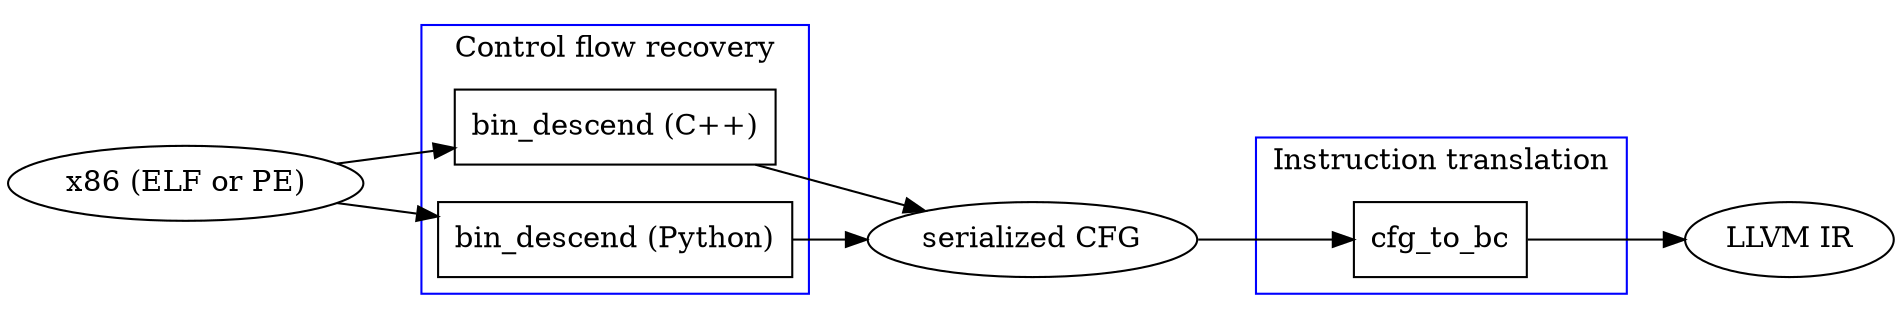 digraph G {
	newrank=true
	rankdir=LR

	// Control flow recovery
	subgraph cluster1 {
		label="Control flow recovery"
		color=blue
		bin2cfg_cpp [label="bin_descend (C++)" shape=box]
		bin2cfg_py [label="bin_descend (Python)" shape=box]
	}

	// Instruction translation
	subgraph cluster2 {
		label="Instruction translation"
		color=blue
		cfg2bc [label="cfg_to_bc" shape=box]
	}

	// Input
	In [label="x86 (ELF or PE)"]

	// Temporary output
	tmpcfg [label="serialized CFG"]

	// Output
	Out [label="LLVM IR"]

	// Input -> control flow recovery
	In -> bin2cfg_cpp
	In -> bin2cfg_py

	// Control flow recovery -> instruction translation
	bin2cfg_cpp -> tmpcfg
	bin2cfg_py -> tmpcfg
	tmpcfg -> cfg2bc

	// Instruction translation -> output
	cfg2bc -> Out
}
